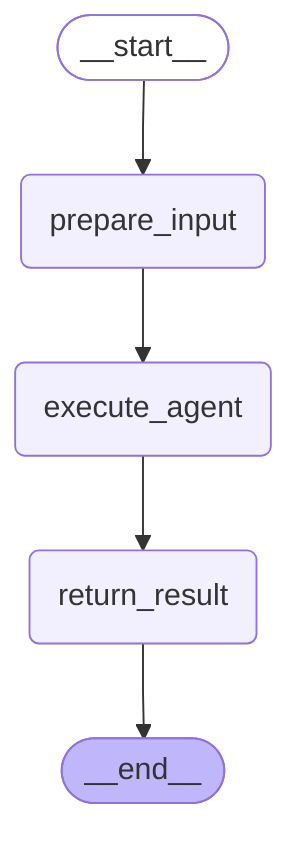 ---
config:
  flowchart:
    curve: linear
---
graph TD;
	__start__([<p>__start__</p>]):::first
	prepare_input(prepare_input)
	execute_agent(execute_agent)
	return_result(return_result)
	__end__([<p>__end__</p>]):::last
	__start__ --> prepare_input;
	execute_agent --> return_result;
	prepare_input --> execute_agent;
	return_result --> __end__;
	classDef default fill:#f2f0ff,line-height:1.2
	classDef first fill-opacity:0
	classDef last fill:#bfb6fc